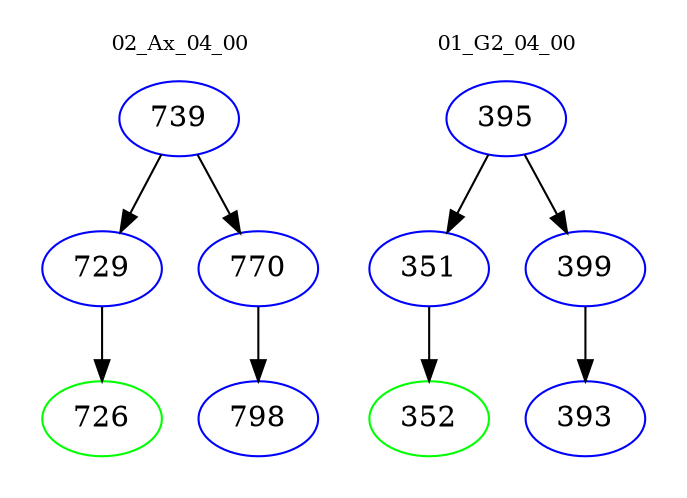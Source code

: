 digraph{
subgraph cluster_0 {
color = white
label = "02_Ax_04_00";
fontsize=10;
T0_739 [label="739", color="blue"]
T0_739 -> T0_729 [color="black"]
T0_729 [label="729", color="blue"]
T0_729 -> T0_726 [color="black"]
T0_726 [label="726", color="green"]
T0_739 -> T0_770 [color="black"]
T0_770 [label="770", color="blue"]
T0_770 -> T0_798 [color="black"]
T0_798 [label="798", color="blue"]
}
subgraph cluster_1 {
color = white
label = "01_G2_04_00";
fontsize=10;
T1_395 [label="395", color="blue"]
T1_395 -> T1_351 [color="black"]
T1_351 [label="351", color="blue"]
T1_351 -> T1_352 [color="black"]
T1_352 [label="352", color="green"]
T1_395 -> T1_399 [color="black"]
T1_399 [label="399", color="blue"]
T1_399 -> T1_393 [color="black"]
T1_393 [label="393", color="blue"]
}
}
